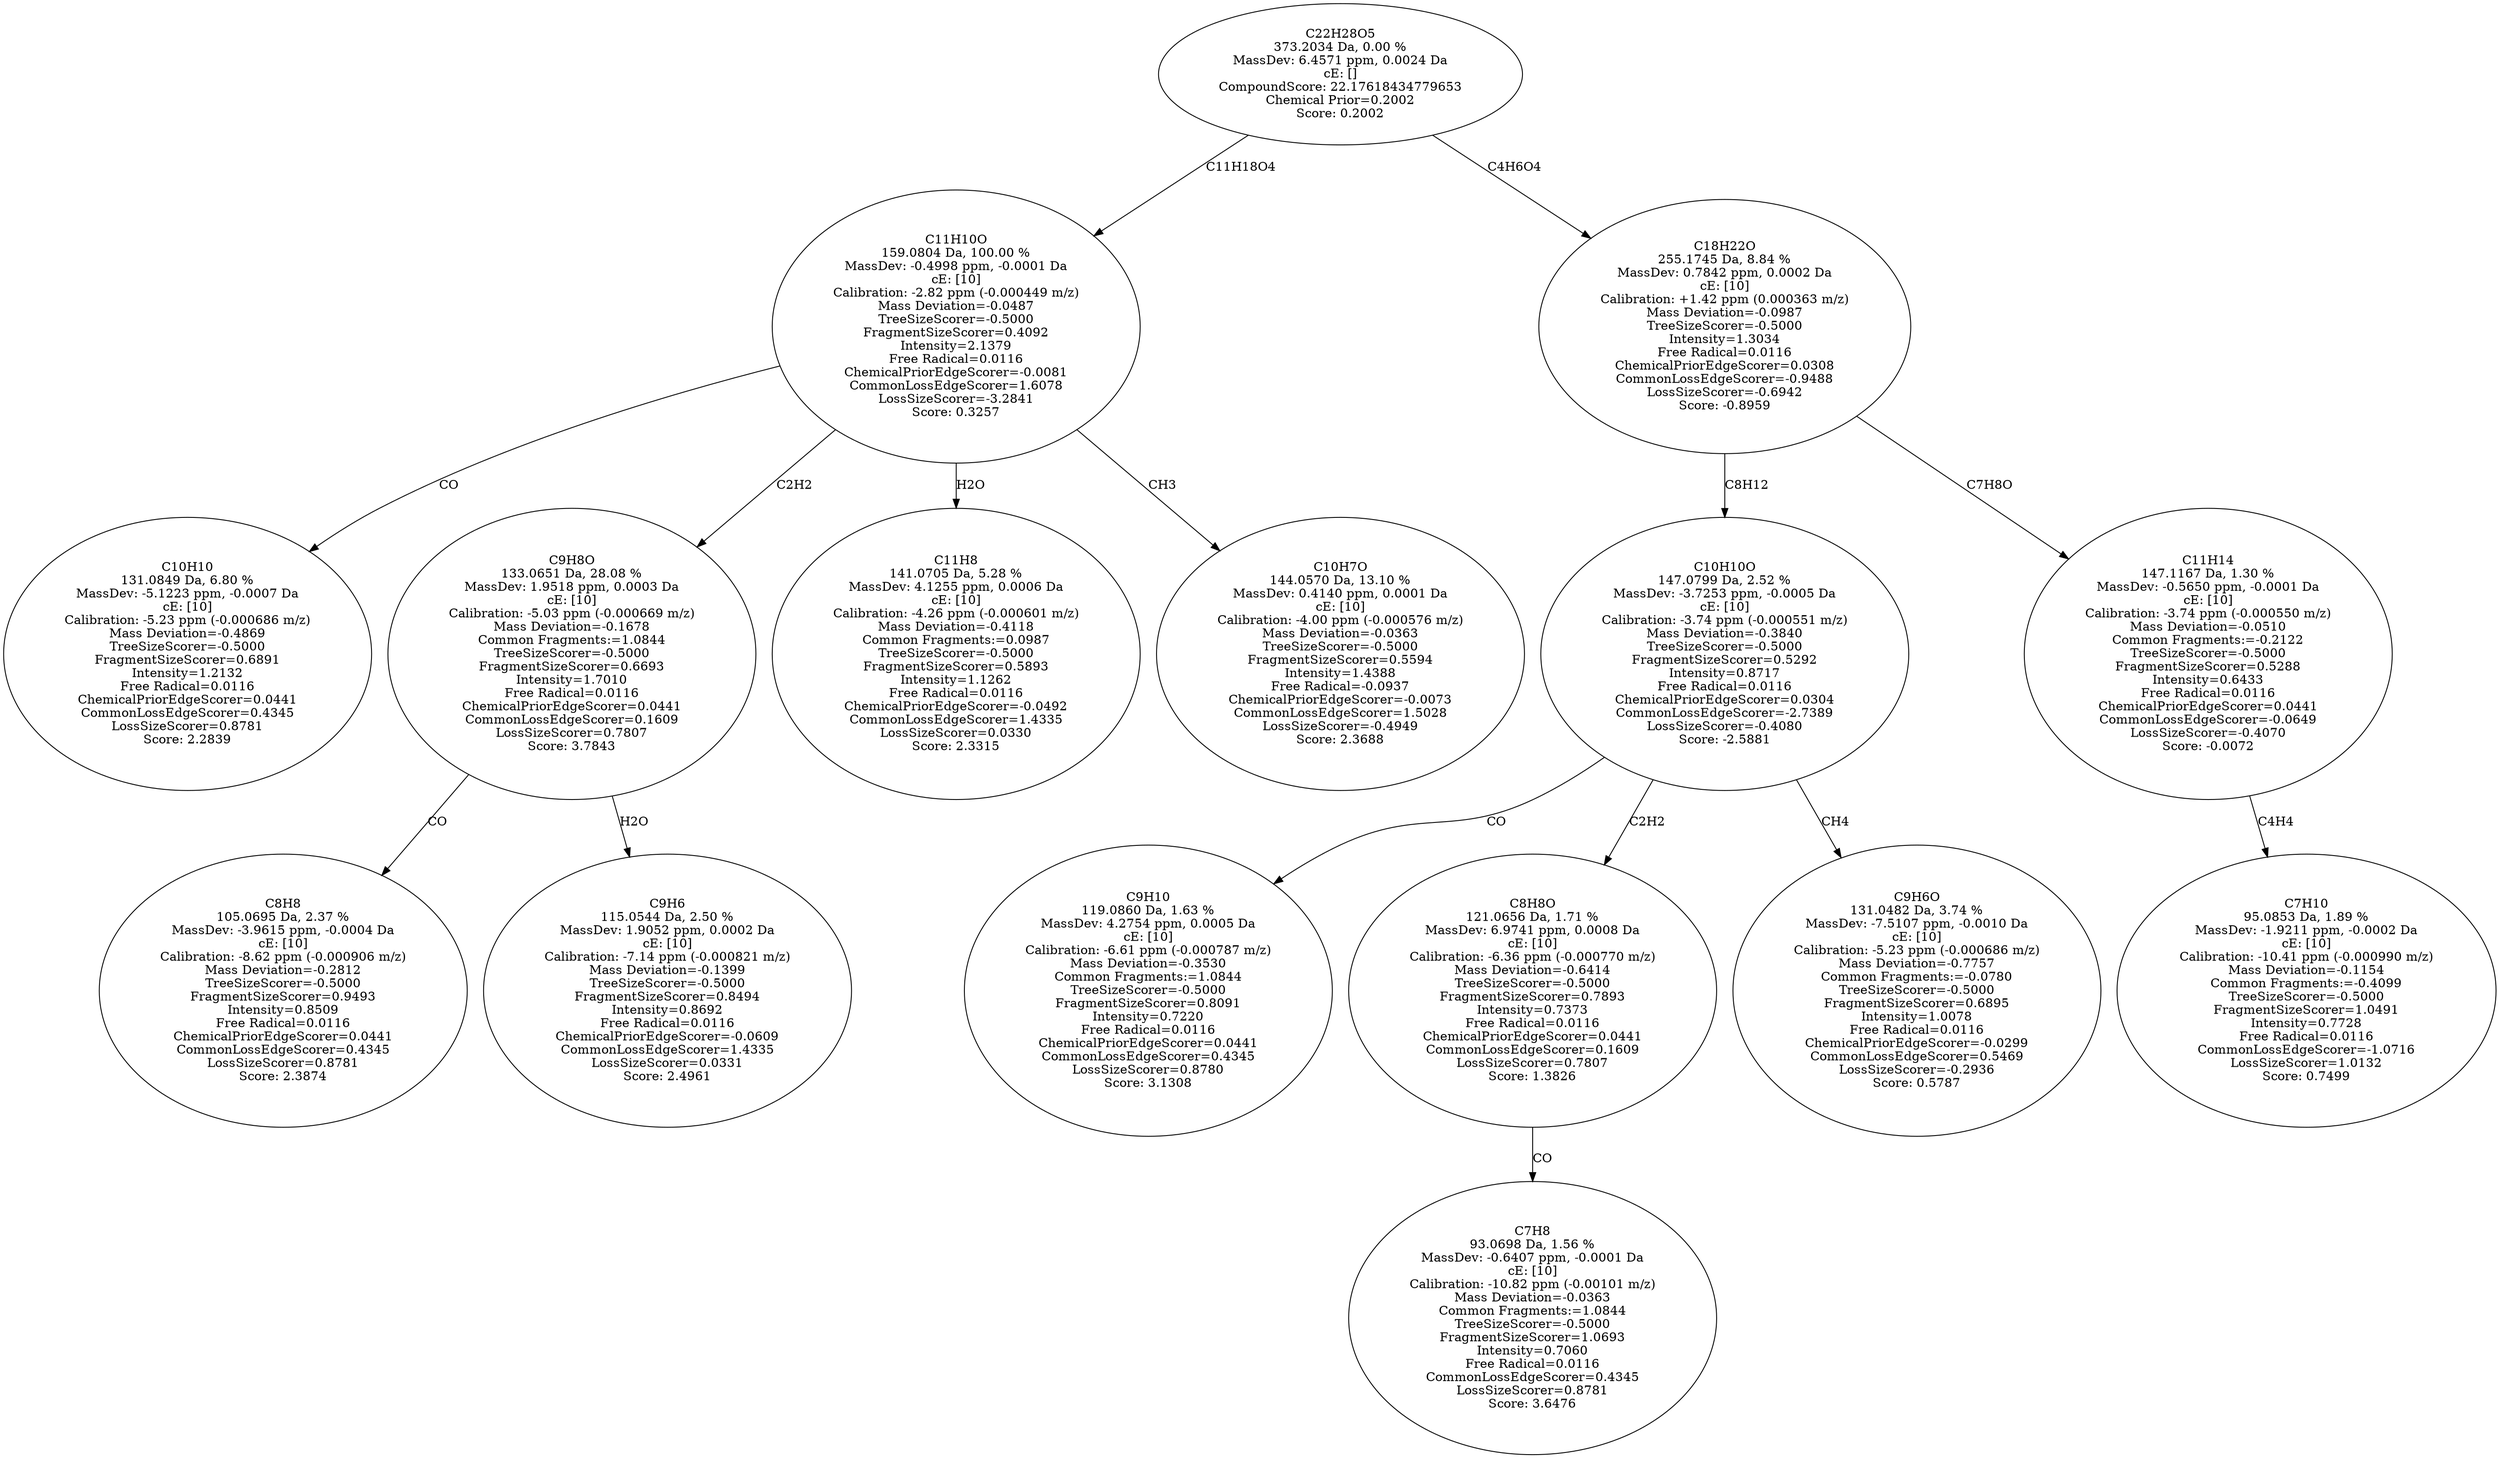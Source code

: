 strict digraph {
v1 [label="C10H10\n131.0849 Da, 6.80 %\nMassDev: -5.1223 ppm, -0.0007 Da\ncE: [10]\nCalibration: -5.23 ppm (-0.000686 m/z)\nMass Deviation=-0.4869\nTreeSizeScorer=-0.5000\nFragmentSizeScorer=0.6891\nIntensity=1.2132\nFree Radical=0.0116\nChemicalPriorEdgeScorer=0.0441\nCommonLossEdgeScorer=0.4345\nLossSizeScorer=0.8781\nScore: 2.2839"];
v2 [label="C8H8\n105.0695 Da, 2.37 %\nMassDev: -3.9615 ppm, -0.0004 Da\ncE: [10]\nCalibration: -8.62 ppm (-0.000906 m/z)\nMass Deviation=-0.2812\nTreeSizeScorer=-0.5000\nFragmentSizeScorer=0.9493\nIntensity=0.8509\nFree Radical=0.0116\nChemicalPriorEdgeScorer=0.0441\nCommonLossEdgeScorer=0.4345\nLossSizeScorer=0.8781\nScore: 2.3874"];
v3 [label="C9H6\n115.0544 Da, 2.50 %\nMassDev: 1.9052 ppm, 0.0002 Da\ncE: [10]\nCalibration: -7.14 ppm (-0.000821 m/z)\nMass Deviation=-0.1399\nTreeSizeScorer=-0.5000\nFragmentSizeScorer=0.8494\nIntensity=0.8692\nFree Radical=0.0116\nChemicalPriorEdgeScorer=-0.0609\nCommonLossEdgeScorer=1.4335\nLossSizeScorer=0.0331\nScore: 2.4961"];
v4 [label="C9H8O\n133.0651 Da, 28.08 %\nMassDev: 1.9518 ppm, 0.0003 Da\ncE: [10]\nCalibration: -5.03 ppm (-0.000669 m/z)\nMass Deviation=-0.1678\nCommon Fragments:=1.0844\nTreeSizeScorer=-0.5000\nFragmentSizeScorer=0.6693\nIntensity=1.7010\nFree Radical=0.0116\nChemicalPriorEdgeScorer=0.0441\nCommonLossEdgeScorer=0.1609\nLossSizeScorer=0.7807\nScore: 3.7843"];
v5 [label="C11H8\n141.0705 Da, 5.28 %\nMassDev: 4.1255 ppm, 0.0006 Da\ncE: [10]\nCalibration: -4.26 ppm (-0.000601 m/z)\nMass Deviation=-0.4118\nCommon Fragments:=0.0987\nTreeSizeScorer=-0.5000\nFragmentSizeScorer=0.5893\nIntensity=1.1262\nFree Radical=0.0116\nChemicalPriorEdgeScorer=-0.0492\nCommonLossEdgeScorer=1.4335\nLossSizeScorer=0.0330\nScore: 2.3315"];
v6 [label="C10H7O\n144.0570 Da, 13.10 %\nMassDev: 0.4140 ppm, 0.0001 Da\ncE: [10]\nCalibration: -4.00 ppm (-0.000576 m/z)\nMass Deviation=-0.0363\nTreeSizeScorer=-0.5000\nFragmentSizeScorer=0.5594\nIntensity=1.4388\nFree Radical=-0.0937\nChemicalPriorEdgeScorer=-0.0073\nCommonLossEdgeScorer=1.5028\nLossSizeScorer=-0.4949\nScore: 2.3688"];
v7 [label="C11H10O\n159.0804 Da, 100.00 %\nMassDev: -0.4998 ppm, -0.0001 Da\ncE: [10]\nCalibration: -2.82 ppm (-0.000449 m/z)\nMass Deviation=-0.0487\nTreeSizeScorer=-0.5000\nFragmentSizeScorer=0.4092\nIntensity=2.1379\nFree Radical=0.0116\nChemicalPriorEdgeScorer=-0.0081\nCommonLossEdgeScorer=1.6078\nLossSizeScorer=-3.2841\nScore: 0.3257"];
v8 [label="C9H10\n119.0860 Da, 1.63 %\nMassDev: 4.2754 ppm, 0.0005 Da\ncE: [10]\nCalibration: -6.61 ppm (-0.000787 m/z)\nMass Deviation=-0.3530\nCommon Fragments:=1.0844\nTreeSizeScorer=-0.5000\nFragmentSizeScorer=0.8091\nIntensity=0.7220\nFree Radical=0.0116\nChemicalPriorEdgeScorer=0.0441\nCommonLossEdgeScorer=0.4345\nLossSizeScorer=0.8780\nScore: 3.1308"];
v9 [label="C7H8\n93.0698 Da, 1.56 %\nMassDev: -0.6407 ppm, -0.0001 Da\ncE: [10]\nCalibration: -10.82 ppm (-0.00101 m/z)\nMass Deviation=-0.0363\nCommon Fragments:=1.0844\nTreeSizeScorer=-0.5000\nFragmentSizeScorer=1.0693\nIntensity=0.7060\nFree Radical=0.0116\nCommonLossEdgeScorer=0.4345\nLossSizeScorer=0.8781\nScore: 3.6476"];
v10 [label="C8H8O\n121.0656 Da, 1.71 %\nMassDev: 6.9741 ppm, 0.0008 Da\ncE: [10]\nCalibration: -6.36 ppm (-0.000770 m/z)\nMass Deviation=-0.6414\nTreeSizeScorer=-0.5000\nFragmentSizeScorer=0.7893\nIntensity=0.7373\nFree Radical=0.0116\nChemicalPriorEdgeScorer=0.0441\nCommonLossEdgeScorer=0.1609\nLossSizeScorer=0.7807\nScore: 1.3826"];
v11 [label="C9H6O\n131.0482 Da, 3.74 %\nMassDev: -7.5107 ppm, -0.0010 Da\ncE: [10]\nCalibration: -5.23 ppm (-0.000686 m/z)\nMass Deviation=-0.7757\nCommon Fragments:=-0.0780\nTreeSizeScorer=-0.5000\nFragmentSizeScorer=0.6895\nIntensity=1.0078\nFree Radical=0.0116\nChemicalPriorEdgeScorer=-0.0299\nCommonLossEdgeScorer=0.5469\nLossSizeScorer=-0.2936\nScore: 0.5787"];
v12 [label="C10H10O\n147.0799 Da, 2.52 %\nMassDev: -3.7253 ppm, -0.0005 Da\ncE: [10]\nCalibration: -3.74 ppm (-0.000551 m/z)\nMass Deviation=-0.3840\nTreeSizeScorer=-0.5000\nFragmentSizeScorer=0.5292\nIntensity=0.8717\nFree Radical=0.0116\nChemicalPriorEdgeScorer=0.0304\nCommonLossEdgeScorer=-2.7389\nLossSizeScorer=-0.4080\nScore: -2.5881"];
v13 [label="C7H10\n95.0853 Da, 1.89 %\nMassDev: -1.9211 ppm, -0.0002 Da\ncE: [10]\nCalibration: -10.41 ppm (-0.000990 m/z)\nMass Deviation=-0.1154\nCommon Fragments:=-0.4099\nTreeSizeScorer=-0.5000\nFragmentSizeScorer=1.0491\nIntensity=0.7728\nFree Radical=0.0116\nCommonLossEdgeScorer=-1.0716\nLossSizeScorer=1.0132\nScore: 0.7499"];
v14 [label="C11H14\n147.1167 Da, 1.30 %\nMassDev: -0.5650 ppm, -0.0001 Da\ncE: [10]\nCalibration: -3.74 ppm (-0.000550 m/z)\nMass Deviation=-0.0510\nCommon Fragments:=-0.2122\nTreeSizeScorer=-0.5000\nFragmentSizeScorer=0.5288\nIntensity=0.6433\nFree Radical=0.0116\nChemicalPriorEdgeScorer=0.0441\nCommonLossEdgeScorer=-0.0649\nLossSizeScorer=-0.4070\nScore: -0.0072"];
v15 [label="C18H22O\n255.1745 Da, 8.84 %\nMassDev: 0.7842 ppm, 0.0002 Da\ncE: [10]\nCalibration: +1.42 ppm (0.000363 m/z)\nMass Deviation=-0.0987\nTreeSizeScorer=-0.5000\nIntensity=1.3034\nFree Radical=0.0116\nChemicalPriorEdgeScorer=0.0308\nCommonLossEdgeScorer=-0.9488\nLossSizeScorer=-0.6942\nScore: -0.8959"];
v16 [label="C22H28O5\n373.2034 Da, 0.00 %\nMassDev: 6.4571 ppm, 0.0024 Da\ncE: []\nCompoundScore: 22.17618434779653\nChemical Prior=0.2002\nScore: 0.2002"];
v7 -> v1 [label="CO"];
v4 -> v2 [label="CO"];
v4 -> v3 [label="H2O"];
v7 -> v4 [label="C2H2"];
v7 -> v5 [label="H2O"];
v7 -> v6 [label="CH3"];
v16 -> v7 [label="C11H18O4"];
v12 -> v8 [label="CO"];
v10 -> v9 [label="CO"];
v12 -> v10 [label="C2H2"];
v12 -> v11 [label="CH4"];
v15 -> v12 [label="C8H12"];
v14 -> v13 [label="C4H4"];
v15 -> v14 [label="C7H8O"];
v16 -> v15 [label="C4H6O4"];
}
